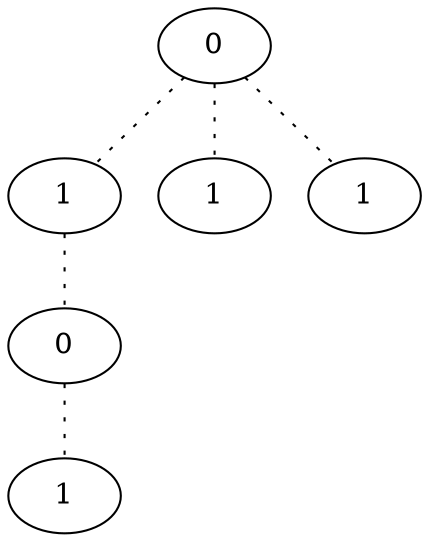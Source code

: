 graph {
a0[label=0];
a1[label=1];
a2[label=0];
a3[label=1];
a4[label=1];
a5[label=1];
a0 -- a1 [style=dotted];
a0 -- a4 [style=dotted];
a0 -- a5 [style=dotted];
a1 -- a2 [style=dotted];
a2 -- a3 [style=dotted];
}
